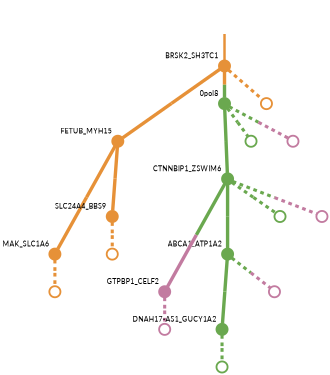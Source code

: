 strict digraph  {
graph[splines=false]; nodesep=0.7; rankdir=TB; ranksep=0.6; forcelabels=true; dpi=600; size=2.5;
0 [color="#e69138ff", fillcolor="#e69138ff", fixedsize=true, fontname=Lato, fontsize="12pt", height="0.25", label="", penwidth=3, shape=circle, style=filled, xlabel=BRSK2_SH3TC1];
3 [color="#e69138ff", fillcolor="#e69138ff", fixedsize=true, fontname=Lato, fontsize="12pt", height="0.25", label="", penwidth=3, shape=circle, style=filled, xlabel=FETUB_MYH15];
8 [color="#6aa84fff", fillcolor="#6aa84fff", fixedsize=true, fontname=Lato, fontsize="12pt", height="0.25", label="", penwidth=3, shape=circle, style=filled, xlabel="0pol8"];
16 [color="#e69138ff", fillcolor="#e69138ff", fixedsize=true, fontname=Lato, fontsize="12pt", height="0.25", label="", penwidth=3, shape=circle, style=solid, xlabel=""];
1 [color="#e69138ff", fillcolor="#e69138ff", fixedsize=true, fontname=Lato, fontsize="12pt", height="0.25", label="", penwidth=3, shape=circle, style=filled, xlabel=MAK_SLC1A6];
17 [color="#e69138ff", fillcolor="#e69138ff", fixedsize=true, fontname=Lato, fontsize="12pt", height="0.25", label="", penwidth=3, shape=circle, style=solid, xlabel=""];
2 [color="#c27ba0ff", fillcolor="#c27ba0ff", fixedsize=true, fontname=Lato, fontsize="12pt", height="0.25", label="", penwidth=3, shape=circle, style=filled, xlabel=GTPBP1_CELF2];
13 [color="#c27ba0ff", fillcolor="#c27ba0ff", fixedsize=true, fontname=Lato, fontsize="12pt", height="0.25", label="", penwidth=3, shape=circle, style=solid, xlabel=""];
5 [color="#e69138ff", fillcolor="#e69138ff", fixedsize=true, fontname=Lato, fontsize="12pt", height="0.25", label="", penwidth=3, shape=circle, style=filled, xlabel=SLC24A4_BBS9];
4 [color="#6aa84fff", fillcolor="#6aa84fff", fixedsize=true, fontname=Lato, fontsize="12pt", height="0.25", label="", penwidth=3, shape=circle, style=filled, xlabel=ABCA1_ATP1A2];
6 [color="#6aa84fff", fillcolor="#6aa84fff", fixedsize=true, fontname=Lato, fontsize="12pt", height="0.25", label="", penwidth=3, shape=circle, style=filled, xlabel="DNAH17-AS1_GUCY1A2"];
14 [color="#c27ba0ff", fillcolor="#c27ba0ff", fixedsize=true, fontname=Lato, fontsize="12pt", height="0.25", label="", penwidth=3, shape=circle, style=solid, xlabel=""];
18 [color="#e69138ff", fillcolor="#e69138ff", fixedsize=true, fontname=Lato, fontsize="12pt", height="0.25", label="", penwidth=3, shape=circle, style=solid, xlabel=""];
10 [color="#6aa84fff", fillcolor="#6aa84fff", fixedsize=true, fontname=Lato, fontsize="12pt", height="0.25", label="", penwidth=3, shape=circle, style=solid, xlabel=""];
7 [color="#6aa84fff", fillcolor="#6aa84fff", fixedsize=true, fontname=Lato, fontsize="12pt", height="0.25", label="", penwidth=3, shape=circle, style=filled, xlabel=CTNNBIP1_ZSWIM6];
11 [color="#6aa84fff", fillcolor="#6aa84fff", fixedsize=true, fontname=Lato, fontsize="12pt", height="0.25", label="", penwidth=3, shape=circle, style=solid, xlabel=""];
15 [color="#c27ba0ff", fillcolor="#c27ba0ff", fixedsize=true, fontname=Lato, fontsize="12pt", height="0.25", label="", penwidth=3, shape=circle, style=solid, xlabel=""];
9 [color="#6aa84fff", fillcolor="#6aa84fff", fixedsize=true, fontname=Lato, fontsize="12pt", height="0.25", label="", penwidth=3, shape=circle, style=solid, xlabel=""];
12 [color="#c27ba0ff", fillcolor="#c27ba0ff", fixedsize=true, fontname=Lato, fontsize="12pt", height="0.25", label="", penwidth=3, shape=circle, style=solid, xlabel=""];
normal [label="", penwidth=3, style=invis, xlabel=BRSK2_SH3TC1];
0 -> 3  [arrowsize=0, color="#e69138ff;0.5:#e69138ff", minlen="2.777777671813965", penwidth="5.5", style=solid];
0 -> 8  [arrowsize=0, color="#e69138ff;0.5:#6aa84fff", minlen="1.5555555820465088", penwidth="5.5", style=solid];
0 -> 16  [arrowsize=0, color="#e69138ff;0.5:#e69138ff", minlen="1.5555555820465088", penwidth=5, style=dashed];
3 -> 1  [arrowsize=0, color="#e69138ff;0.5:#e69138ff", minlen="3.0", penwidth="5.5", style=solid];
3 -> 5  [arrowsize=0, color="#e69138ff;0.5:#e69138ff", minlen="2.3333334922790527", penwidth="5.5", style=solid];
8 -> 7  [arrowsize=0, color="#6aa84fff;0.5:#6aa84fff", minlen="2.1111111640930176", penwidth="5.5", style=solid];
8 -> 9  [arrowsize=0, color="#6aa84fff;0.5:#6aa84fff", minlen="1.5555555820465088", penwidth=5, style=dashed];
8 -> 12  [arrowsize=0, color="#6aa84fff;0.5:#c27ba0ff", minlen="1.5555555820465088", penwidth=5, style=dashed];
1 -> 17  [arrowsize=0, color="#e69138ff;0.5:#e69138ff", minlen="1.5555555820465088", penwidth=5, style=dashed];
2 -> 13  [arrowsize=0, color="#c27ba0ff;0.5:#c27ba0ff", minlen="1.5555555820465088", penwidth=5, style=dashed];
5 -> 18  [arrowsize=0, color="#e69138ff;0.5:#e69138ff", minlen="1.5555555820465088", penwidth=5, style=dashed];
4 -> 6  [arrowsize=0, color="#6aa84fff;0.5:#6aa84fff", minlen="2.3333334922790527", penwidth="5.5", style=solid];
4 -> 14  [arrowsize=0, color="#6aa84fff;0.5:#c27ba0ff", minlen="1.5555555820465088", penwidth=5, style=dashed];
6 -> 10  [arrowsize=0, color="#6aa84fff;0.5:#6aa84fff", minlen="1.5555555820465088", penwidth=5, style=dashed];
7 -> 2  [arrowsize=0, color="#6aa84fff;0.5:#c27ba0ff", minlen="3.0", penwidth="5.5", style=solid];
7 -> 4  [arrowsize=0, color="#6aa84fff;0.5:#6aa84fff", minlen="2.3333334922790527", penwidth="5.5", style=solid];
7 -> 11  [arrowsize=0, color="#6aa84fff;0.5:#6aa84fff", minlen="1.5555555820465088", penwidth=5, style=dashed];
7 -> 15  [arrowsize=0, color="#6aa84fff;0.5:#c27ba0ff", minlen="1.5555555820465088", penwidth=5, style=dashed];
normal -> 0  [arrowsize=0, color="#e69138ff", label="", penwidth=4, style=solid];
}
